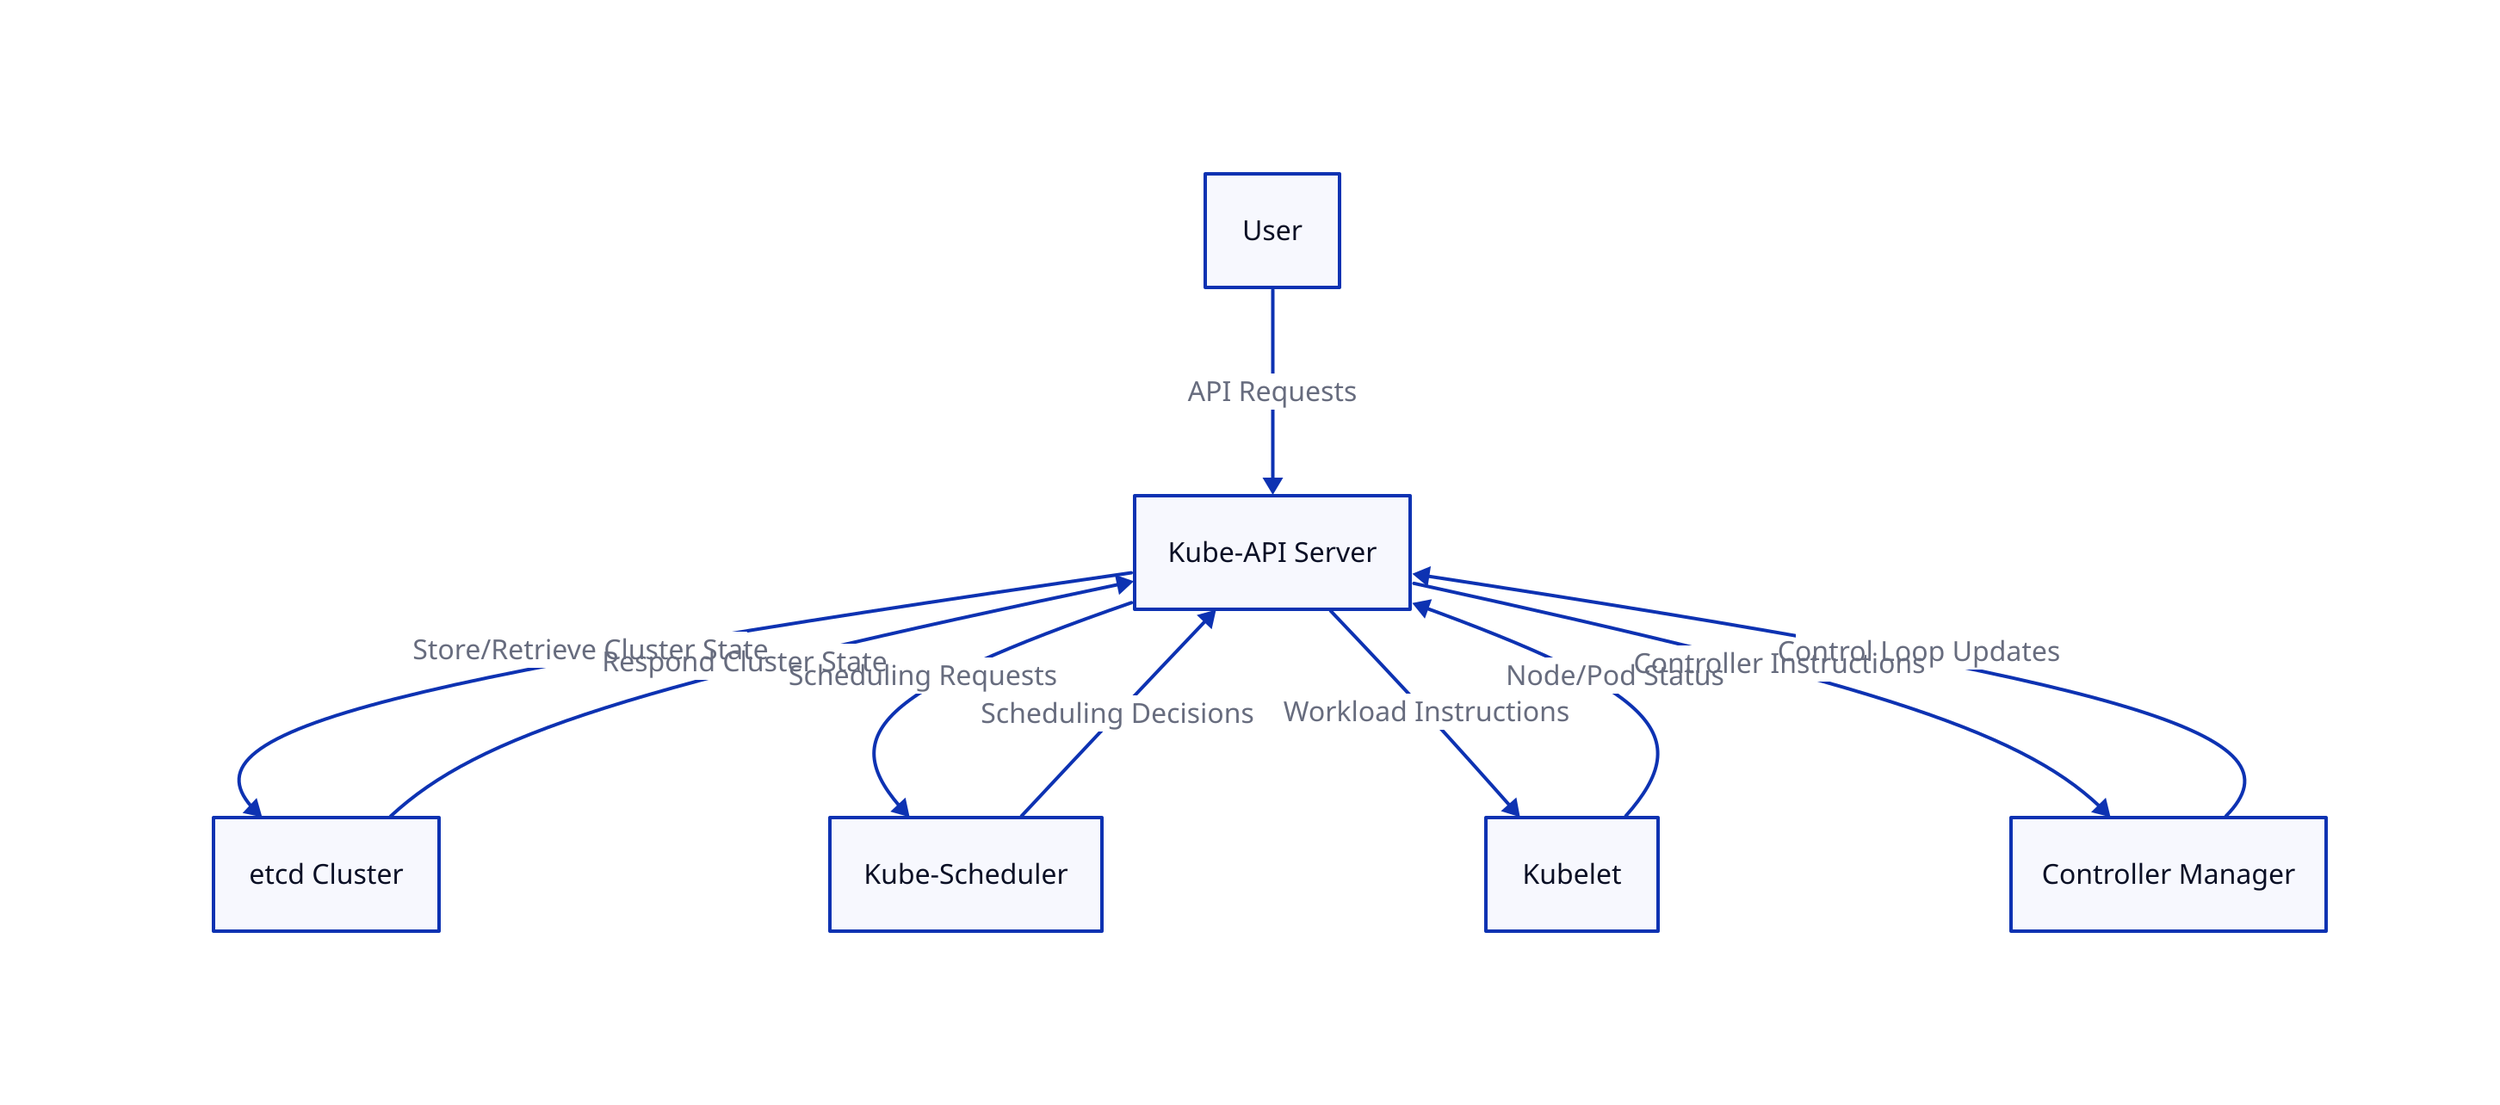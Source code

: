 user: User
kube_apiserver: Kube-API Server
etcd: etcd Cluster
kube_scheduler: Kube-Scheduler
kubelet: Kubelet
controller_manager: Controller Manager

user -> kube_apiserver: "API Requests"
kube_apiserver -> etcd: "Store/Retrieve Cluster State"
etcd -> kube_apiserver: "Respond Cluster State"
kube_apiserver -> kube_scheduler: "Scheduling Requests"
kube_scheduler -> kube_apiserver: "Scheduling Decisions"
kube_apiserver -> kubelet: "Workload Instructions"
kubelet -> kube_apiserver: "Node/Pod Status"
kube_apiserver -> controller_manager: "Controller Instructions"
controller_manager -> kube_apiserver: "Control Loop Updates"